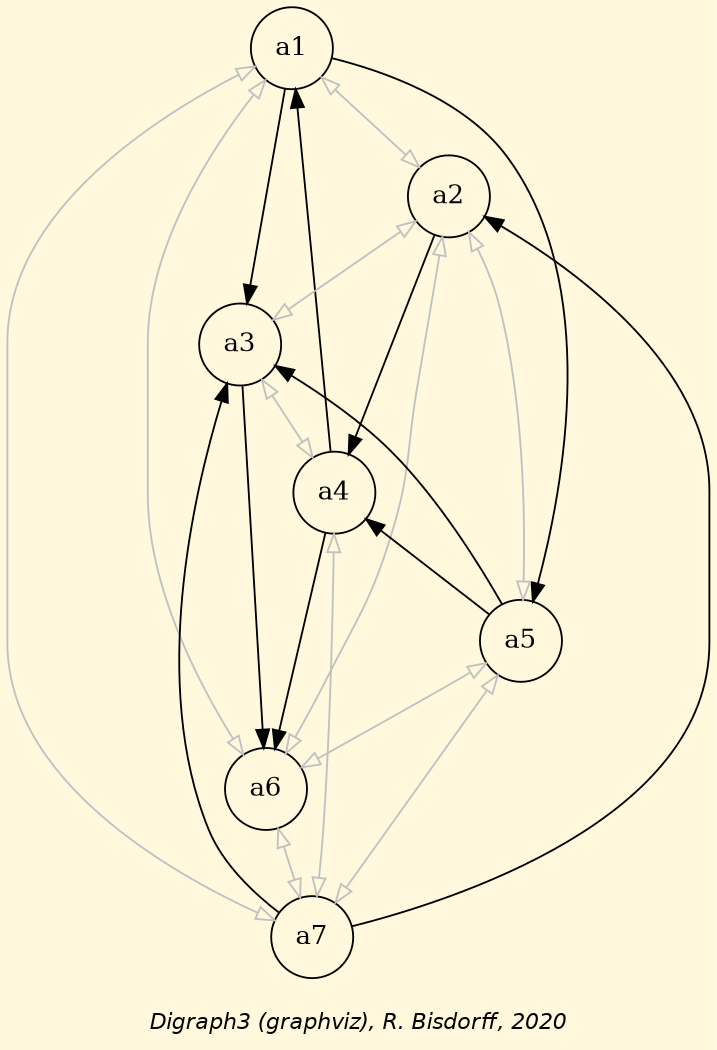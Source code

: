 digraph G {
graph [ bgcolor = cornsilk, fontname = "Helvetica-Oblique",
 fontsize = 12,
 label = "\nDigraph3 (graphviz), R. Bisdorff, 2020", size="7,7"];
n1 [shape = "circle", label = "a1"];
n2 [shape = "circle", label = "a2"];
n3 [shape = "circle", label = "a3"];
n4 [shape = "circle", label = "a4"];
n5 [shape = "circle", label = "a5"];
n6 [shape = "circle", label = "a6"];
n7 [shape = "circle", label = "a7"];
n1-> n2 [dir=both, color=grey, arrowhead=empty, arrowtail=empty] ;
n1-> n3 [dir=forward, color=black] ;
n1-> n4 [dir=back, color=black] ;
n1-> n5 [dir=forward, color=black] ;
n1-> n6 [dir=both, color=grey, arrowhead=empty, arrowtail=empty] ;
n1-> n7 [dir=both, color=grey, arrowhead=empty, arrowtail=empty] ;
n2-> n3 [dir=both, color=grey, arrowhead=empty, arrowtail=empty] ;
n2-> n4 [dir=forward, color=black] ;
n2-> n5 [dir=both, color=grey, arrowhead=empty, arrowtail=empty] ;
n2-> n6 [dir=both, color=grey, arrowhead=empty, arrowtail=empty] ;
n2-> n7 [dir=back, color=black] ;
n3-> n4 [dir=both, color=grey, arrowhead=empty, arrowtail=empty] ;
n3-> n5 [dir=back, color=black] ;
n3-> n6 [dir=forward, color=black] ;
n3-> n7 [dir=back, color=black] ;
n4-> n5 [dir=back, color=black] ;
n4-> n6 [dir=forward, color=black] ;
n4-> n7 [dir=both, color=grey, arrowhead=empty, arrowtail=empty] ;
n5-> n6 [dir=both, color=grey, arrowhead=empty, arrowtail=empty] ;
n5-> n7 [dir=both, color=grey, arrowhead=empty, arrowtail=empty] ;
n6-> n7 [dir=both, color=grey, arrowhead=empty, arrowtail=empty] ;
}
